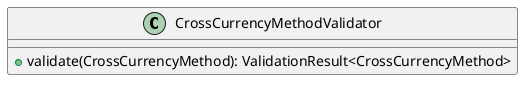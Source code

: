 @startuml

    class CrossCurrencyMethodValidator [[CrossCurrencyMethodValidator.html]] {
        +validate(CrossCurrencyMethod): ValidationResult<CrossCurrencyMethod>
    }

@enduml
